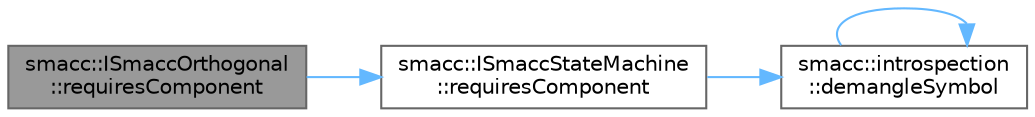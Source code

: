 digraph "smacc::ISmaccOrthogonal::requiresComponent"
{
 // LATEX_PDF_SIZE
  bgcolor="transparent";
  edge [fontname=Helvetica,fontsize=10,labelfontname=Helvetica,labelfontsize=10];
  node [fontname=Helvetica,fontsize=10,shape=box,height=0.2,width=0.4];
  rankdir="LR";
  Node1 [label="smacc::ISmaccOrthogonal\l::requiresComponent",height=0.2,width=0.4,color="gray40", fillcolor="grey60", style="filled", fontcolor="black",tooltip=" "];
  Node1 -> Node2 [color="steelblue1",style="solid"];
  Node2 [label="smacc::ISmaccStateMachine\l::requiresComponent",height=0.2,width=0.4,color="grey40", fillcolor="white", style="filled",URL="$classsmacc_1_1ISmaccStateMachine.html#aa6b25e28f3bce24c4b356dc865a9eb7b",tooltip=" "];
  Node2 -> Node3 [color="steelblue1",style="solid"];
  Node3 [label="smacc::introspection\l::demangleSymbol",height=0.2,width=0.4,color="grey40", fillcolor="white", style="filled",URL="$namespacesmacc_1_1introspection.html#aa9158a0ff0cfe83a59877e6af7d7f873",tooltip=" "];
  Node3 -> Node3 [color="steelblue1",style="solid"];
}

